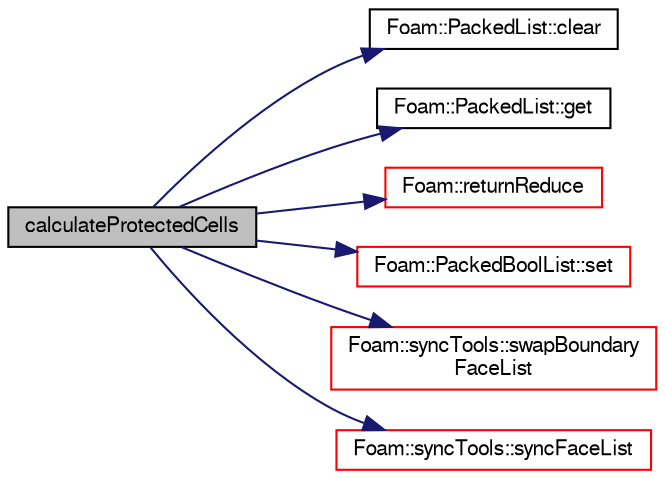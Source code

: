 digraph "calculateProtectedCells"
{
  bgcolor="transparent";
  edge [fontname="FreeSans",fontsize="10",labelfontname="FreeSans",labelfontsize="10"];
  node [fontname="FreeSans",fontsize="10",shape=record];
  rankdir="LR";
  Node818 [label="calculateProtectedCells",height=0.2,width=0.4,color="black", fillcolor="grey75", style="filled", fontcolor="black"];
  Node818 -> Node819 [color="midnightblue",fontsize="10",style="solid",fontname="FreeSans"];
  Node819 [label="Foam::PackedList::clear",height=0.2,width=0.4,color="black",URL="$a25938.html#ac8bb3912a3ce86b15842e79d0b421204",tooltip="Clear the list, i.e. set addressable size to zero. "];
  Node818 -> Node820 [color="midnightblue",fontsize="10",style="solid",fontname="FreeSans"];
  Node820 [label="Foam::PackedList::get",height=0.2,width=0.4,color="black",URL="$a25938.html#a7765dcc7956af47317165c107001b59c",tooltip="Get value at index I. "];
  Node818 -> Node821 [color="midnightblue",fontsize="10",style="solid",fontname="FreeSans"];
  Node821 [label="Foam::returnReduce",height=0.2,width=0.4,color="red",URL="$a21124.html#a8d528a67d2a9c6fe4fb94bc86872624b"];
  Node818 -> Node843 [color="midnightblue",fontsize="10",style="solid",fontname="FreeSans"];
  Node843 [label="Foam::PackedBoolList::set",height=0.2,width=0.4,color="red",URL="$a25934.html#a0c010317ff4eff942a58dd385245119d",tooltip="Set specified bits. "];
  Node818 -> Node846 [color="midnightblue",fontsize="10",style="solid",fontname="FreeSans"];
  Node846 [label="Foam::syncTools::swapBoundary\lFaceList",height=0.2,width=0.4,color="red",URL="$a27502.html#a30e4f2ce2c2399c35f5d674bdb7c07fd",tooltip="Swap coupled boundary face values. "];
  Node818 -> Node952 [color="midnightblue",fontsize="10",style="solid",fontname="FreeSans"];
  Node952 [label="Foam::syncTools::syncFaceList",height=0.2,width=0.4,color="red",URL="$a27502.html#abed40ebf1b90b365509600f5e7b004b7",tooltip="Synchronize values on all mesh faces. "];
}
